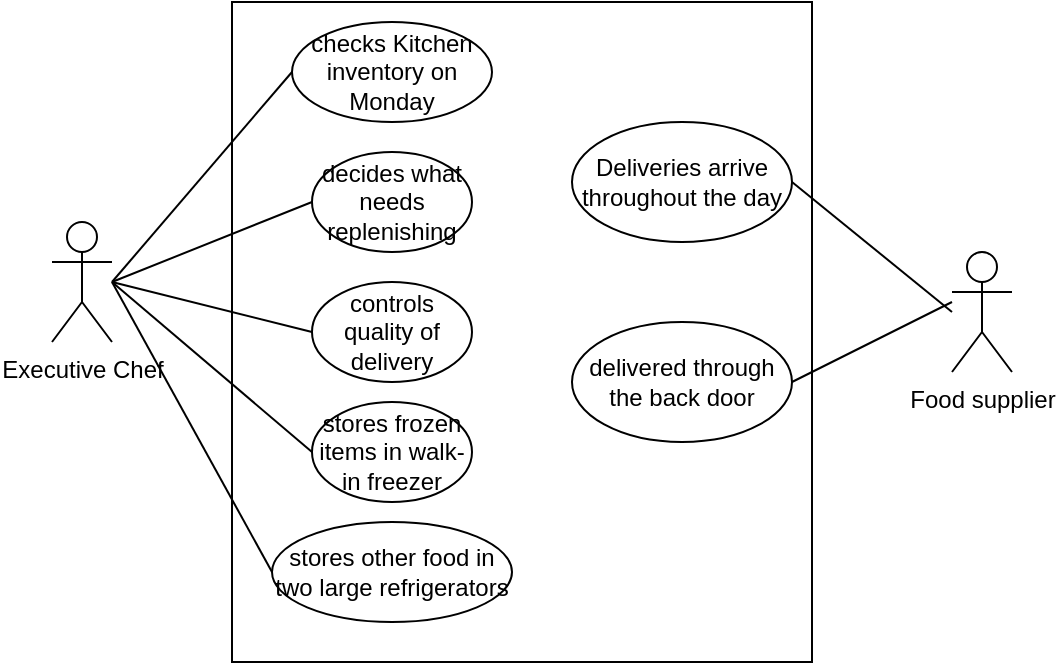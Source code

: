 <mxfile version="24.3.1" type="google">
  <diagram name="Page-1" id="O-109bV0ZU06yiMruQCl">
    <mxGraphModel grid="1" page="1" gridSize="10" guides="1" tooltips="1" connect="1" arrows="1" fold="1" pageScale="1" pageWidth="827" pageHeight="1169" math="0" shadow="0">
      <root>
        <mxCell id="0" />
        <mxCell id="1" parent="0" />
        <mxCell id="tdISbU3QcUcJ55vKMBew-1" value="" style="rounded=0;whiteSpace=wrap;html=1;" vertex="1" parent="1">
          <mxGeometry x="260" y="230" width="290" height="330" as="geometry" />
        </mxCell>
        <mxCell id="tdISbU3QcUcJ55vKMBew-2" value="Executive Chef" style="shape=umlActor;verticalLabelPosition=bottom;verticalAlign=top;html=1;outlineConnect=0;" vertex="1" parent="1">
          <mxGeometry x="170" y="340" width="30" height="60" as="geometry" />
        </mxCell>
        <mxCell id="tdISbU3QcUcJ55vKMBew-5" value="checks Kitchen inventory on Monday" style="ellipse;whiteSpace=wrap;html=1;" vertex="1" parent="1">
          <mxGeometry x="290" y="240" width="100" height="50" as="geometry" />
        </mxCell>
        <mxCell id="tdISbU3QcUcJ55vKMBew-15" value="Deliveries arrive throughout the day" style="ellipse;whiteSpace=wrap;html=1;" vertex="1" parent="1">
          <mxGeometry x="430" y="290" width="110" height="60" as="geometry" />
        </mxCell>
        <mxCell id="tdISbU3QcUcJ55vKMBew-17" value="decides what needs replenishing" style="ellipse;whiteSpace=wrap;html=1;" vertex="1" parent="1">
          <mxGeometry x="300" y="305" width="80" height="50" as="geometry" />
        </mxCell>
        <mxCell id="tdISbU3QcUcJ55vKMBew-23" value="" style="endArrow=none;html=1;rounded=0;entryX=0;entryY=0.5;entryDx=0;entryDy=0;" edge="1" parent="1" target="tdISbU3QcUcJ55vKMBew-5">
          <mxGeometry width="50" height="50" relative="1" as="geometry">
            <mxPoint x="200" y="370" as="sourcePoint" />
            <mxPoint x="250" y="320" as="targetPoint" />
          </mxGeometry>
        </mxCell>
        <mxCell id="tdISbU3QcUcJ55vKMBew-24" value="" style="endArrow=none;html=1;rounded=0;entryX=0;entryY=0.5;entryDx=0;entryDy=0;" edge="1" parent="1" target="tdISbU3QcUcJ55vKMBew-17">
          <mxGeometry width="50" height="50" relative="1" as="geometry">
            <mxPoint x="200" y="370" as="sourcePoint" />
            <mxPoint x="290" y="415" as="targetPoint" />
          </mxGeometry>
        </mxCell>
        <mxCell id="tdISbU3QcUcJ55vKMBew-26" value="" style="endArrow=none;html=1;rounded=0;entryX=0;entryY=0.333;entryDx=0;entryDy=0;entryPerimeter=0;exitX=1;exitY=0.5;exitDx=0;exitDy=0;" edge="1" parent="1" source="tdISbU3QcUcJ55vKMBew-15">
          <mxGeometry width="50" height="50" relative="1" as="geometry">
            <mxPoint x="540" y="372.5" as="sourcePoint" />
            <mxPoint x="620" y="385" as="targetPoint" />
          </mxGeometry>
        </mxCell>
        <mxCell id="tdISbU3QcUcJ55vKMBew-29" value="Food supplier" style="shape=umlActor;verticalLabelPosition=bottom;verticalAlign=top;html=1;outlineConnect=0;" vertex="1" parent="1">
          <mxGeometry x="620" y="355" width="30" height="60" as="geometry" />
        </mxCell>
        <mxCell id="tdISbU3QcUcJ55vKMBew-30" value="delivered through the back door" style="ellipse;whiteSpace=wrap;html=1;" vertex="1" parent="1">
          <mxGeometry x="430" y="390" width="110" height="60" as="geometry" />
        </mxCell>
        <mxCell id="tdISbU3QcUcJ55vKMBew-31" value="controls quality of delivery" style="ellipse;whiteSpace=wrap;html=1;" vertex="1" parent="1">
          <mxGeometry x="300" y="370" width="80" height="50" as="geometry" />
        </mxCell>
        <mxCell id="tdISbU3QcUcJ55vKMBew-32" value="" style="endArrow=none;html=1;rounded=0;entryX=0;entryY=0.5;entryDx=0;entryDy=0;" edge="1" parent="1" target="tdISbU3QcUcJ55vKMBew-31">
          <mxGeometry width="50" height="50" relative="1" as="geometry">
            <mxPoint x="200" y="370" as="sourcePoint" />
            <mxPoint x="310" y="395" as="targetPoint" />
          </mxGeometry>
        </mxCell>
        <mxCell id="tdISbU3QcUcJ55vKMBew-33" value="" style="endArrow=none;html=1;rounded=0;entryX=1;entryY=0.5;entryDx=0;entryDy=0;" edge="1" parent="1" target="tdISbU3QcUcJ55vKMBew-30">
          <mxGeometry width="50" height="50" relative="1" as="geometry">
            <mxPoint x="620" y="380" as="sourcePoint" />
            <mxPoint x="630" y="395" as="targetPoint" />
          </mxGeometry>
        </mxCell>
        <mxCell id="tdISbU3QcUcJ55vKMBew-34" value="stores frozen items in walk-in freezer" style="ellipse;whiteSpace=wrap;html=1;" vertex="1" parent="1">
          <mxGeometry x="300" y="430" width="80" height="50" as="geometry" />
        </mxCell>
        <mxCell id="tdISbU3QcUcJ55vKMBew-35" value="stores other food in two large refrigerators" style="ellipse;whiteSpace=wrap;html=1;" vertex="1" parent="1">
          <mxGeometry x="280" y="490" width="120" height="50" as="geometry" />
        </mxCell>
        <mxCell id="JgkM7dVadW00O-qA2rpu-1" value="" style="endArrow=none;html=1;rounded=0;entryX=0;entryY=0.5;entryDx=0;entryDy=0;" edge="1" parent="1" target="tdISbU3QcUcJ55vKMBew-34">
          <mxGeometry width="50" height="50" relative="1" as="geometry">
            <mxPoint x="200" y="370" as="sourcePoint" />
            <mxPoint x="300" y="407.5" as="targetPoint" />
          </mxGeometry>
        </mxCell>
        <mxCell id="JgkM7dVadW00O-qA2rpu-2" value="" style="endArrow=none;html=1;rounded=0;entryX=0;entryY=0.5;entryDx=0;entryDy=0;" edge="1" parent="1" target="tdISbU3QcUcJ55vKMBew-35">
          <mxGeometry width="50" height="50" relative="1" as="geometry">
            <mxPoint x="200" y="370" as="sourcePoint" />
            <mxPoint x="320" y="415" as="targetPoint" />
          </mxGeometry>
        </mxCell>
      </root>
    </mxGraphModel>
  </diagram>
</mxfile>
